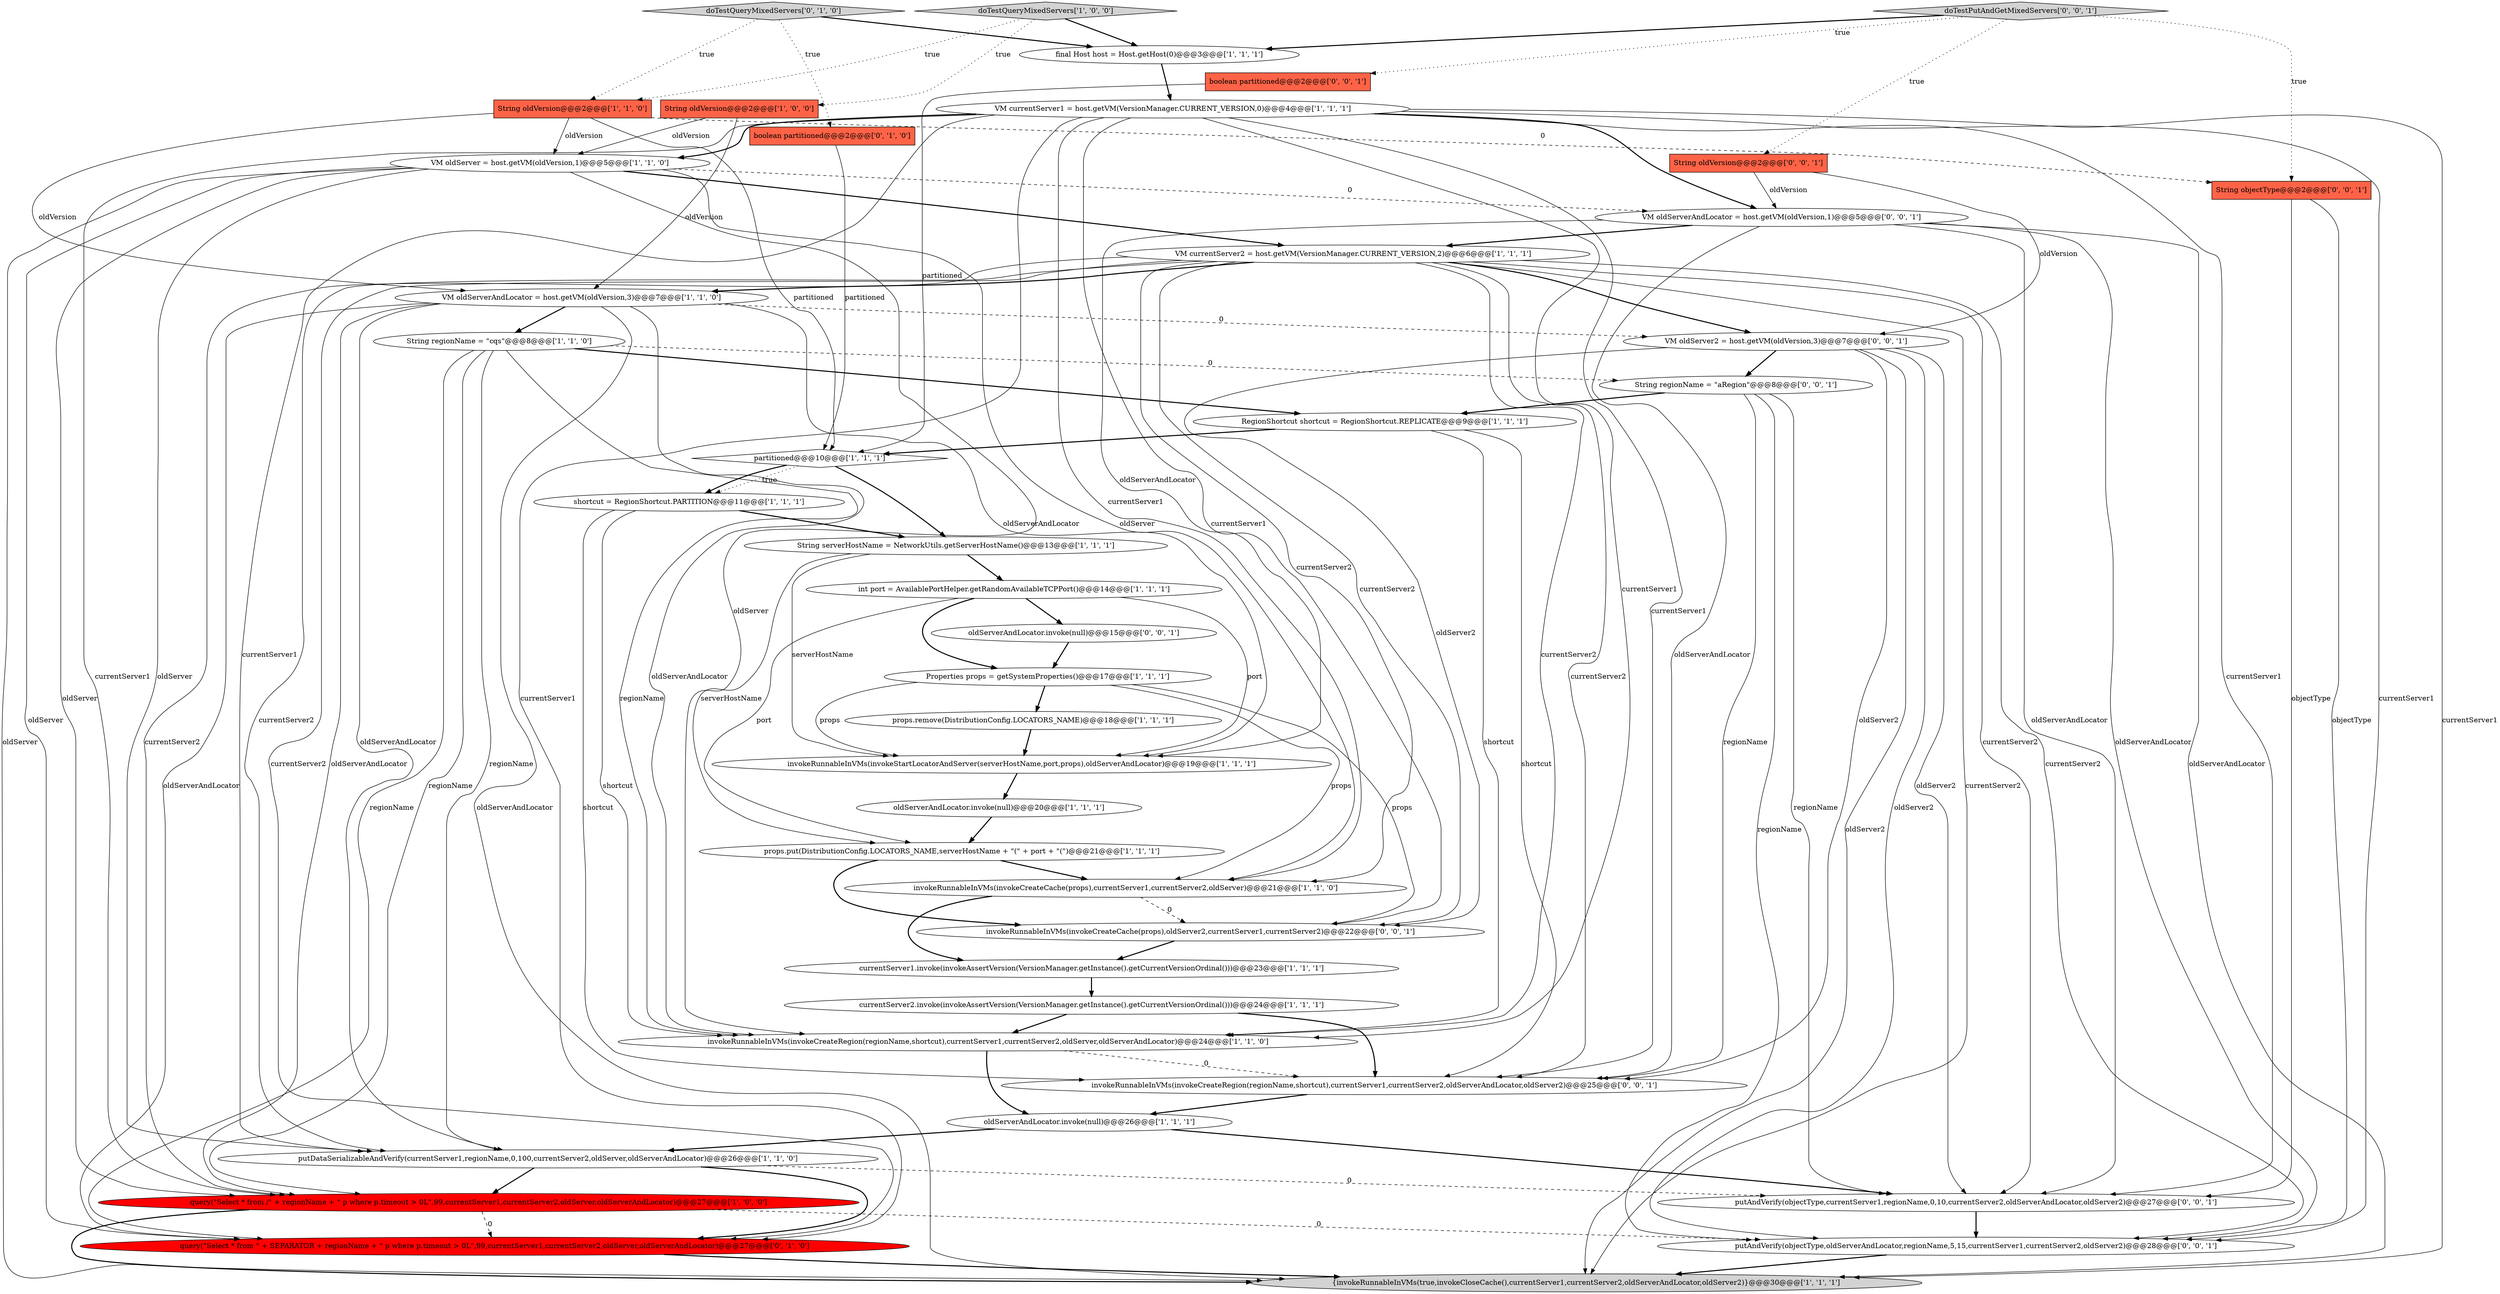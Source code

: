 digraph {
36 [style = filled, label = "boolean partitioned@@@2@@@['0', '0', '1']", fillcolor = tomato, shape = box image = "AAA0AAABBB3BBB"];
38 [style = filled, label = "putAndVerify(objectType,currentServer1,regionName,0,10,currentServer2,oldServerAndLocator,oldServer2)@@@27@@@['0', '0', '1']", fillcolor = white, shape = ellipse image = "AAA0AAABBB3BBB"];
11 [style = filled, label = "currentServer1.invoke(invokeAssertVersion(VersionManager.getInstance().getCurrentVersionOrdinal()))@@@23@@@['1', '1', '1']", fillcolor = white, shape = ellipse image = "AAA0AAABBB1BBB"];
2 [style = filled, label = "shortcut = RegionShortcut.PARTITION@@@11@@@['1', '1', '1']", fillcolor = white, shape = ellipse image = "AAA0AAABBB1BBB"];
25 [style = filled, label = "String oldVersion@@@2@@@['1', '1', '0']", fillcolor = tomato, shape = box image = "AAA0AAABBB1BBB"];
12 [style = filled, label = "invokeRunnableInVMs(invokeCreateRegion(regionName,shortcut),currentServer1,currentServer2,oldServer,oldServerAndLocator)@@@24@@@['1', '1', '0']", fillcolor = white, shape = ellipse image = "AAA0AAABBB1BBB"];
0 [style = filled, label = "Properties props = getSystemProperties()@@@17@@@['1', '1', '1']", fillcolor = white, shape = ellipse image = "AAA0AAABBB1BBB"];
1 [style = filled, label = "currentServer2.invoke(invokeAssertVersion(VersionManager.getInstance().getCurrentVersionOrdinal()))@@@24@@@['1', '1', '1']", fillcolor = white, shape = ellipse image = "AAA0AAABBB1BBB"];
14 [style = filled, label = "invokeRunnableInVMs(invokeStartLocatorAndServer(serverHostName,port,props),oldServerAndLocator)@@@19@@@['1', '1', '1']", fillcolor = white, shape = ellipse image = "AAA0AAABBB1BBB"];
23 [style = filled, label = "String serverHostName = NetworkUtils.getServerHostName()@@@13@@@['1', '1', '1']", fillcolor = white, shape = ellipse image = "AAA0AAABBB1BBB"];
21 [style = filled, label = "putDataSerializableAndVerify(currentServer1,regionName,0,100,currentServer2,oldServer,oldServerAndLocator)@@@26@@@['1', '1', '0']", fillcolor = white, shape = ellipse image = "AAA0AAABBB1BBB"];
40 [style = filled, label = "invokeRunnableInVMs(invokeCreateRegion(regionName,shortcut),currentServer1,currentServer2,oldServerAndLocator,oldServer2)@@@25@@@['0', '0', '1']", fillcolor = white, shape = ellipse image = "AAA0AAABBB3BBB"];
13 [style = filled, label = "VM oldServer = host.getVM(oldVersion,1)@@@5@@@['1', '1', '0']", fillcolor = white, shape = ellipse image = "AAA0AAABBB1BBB"];
34 [style = filled, label = "invokeRunnableInVMs(invokeCreateCache(props),oldServer2,currentServer1,currentServer2)@@@22@@@['0', '0', '1']", fillcolor = white, shape = ellipse image = "AAA0AAABBB3BBB"];
5 [style = filled, label = "VM currentServer2 = host.getVM(VersionManager.CURRENT_VERSION,2)@@@6@@@['1', '1', '1']", fillcolor = white, shape = ellipse image = "AAA0AAABBB1BBB"];
19 [style = filled, label = "query(\"Select * from /\" + regionName + \" p where p.timeout > 0L\",99,currentServer1,currentServer2,oldServer,oldServerAndLocator)@@@27@@@['1', '0', '0']", fillcolor = red, shape = ellipse image = "AAA1AAABBB1BBB"];
28 [style = filled, label = "query(\"Select * from \" + SEPARATOR + regionName + \" p where p.timeout > 0L\",99,currentServer1,currentServer2,oldServer,oldServerAndLocator)@@@27@@@['0', '1', '0']", fillcolor = red, shape = ellipse image = "AAA1AAABBB2BBB"];
31 [style = filled, label = "String regionName = \"aRegion\"@@@8@@@['0', '0', '1']", fillcolor = white, shape = ellipse image = "AAA0AAABBB3BBB"];
4 [style = filled, label = "RegionShortcut shortcut = RegionShortcut.REPLICATE@@@9@@@['1', '1', '1']", fillcolor = white, shape = ellipse image = "AAA0AAABBB1BBB"];
18 [style = filled, label = "oldServerAndLocator.invoke(null)@@@20@@@['1', '1', '1']", fillcolor = white, shape = ellipse image = "AAA0AAABBB1BBB"];
10 [style = filled, label = "String regionName = \"cqs\"@@@8@@@['1', '1', '0']", fillcolor = white, shape = ellipse image = "AAA0AAABBB1BBB"];
30 [style = filled, label = "oldServerAndLocator.invoke(null)@@@15@@@['0', '0', '1']", fillcolor = white, shape = ellipse image = "AAA0AAABBB3BBB"];
26 [style = filled, label = "props.put(DistributionConfig.LOCATORS_NAME,serverHostName + \"(\" + port + \"(\")@@@21@@@['1', '1', '1']", fillcolor = white, shape = ellipse image = "AAA0AAABBB1BBB"];
27 [style = filled, label = "boolean partitioned@@@2@@@['0', '1', '0']", fillcolor = tomato, shape = box image = "AAA0AAABBB2BBB"];
15 [style = filled, label = "{invokeRunnableInVMs(true,invokeCloseCache(),currentServer1,currentServer2,oldServerAndLocator,oldServer2)}@@@30@@@['1', '1', '1']", fillcolor = lightgray, shape = ellipse image = "AAA0AAABBB1BBB"];
20 [style = filled, label = "doTestQueryMixedServers['1', '0', '0']", fillcolor = lightgray, shape = diamond image = "AAA0AAABBB1BBB"];
9 [style = filled, label = "String oldVersion@@@2@@@['1', '0', '0']", fillcolor = tomato, shape = box image = "AAA0AAABBB1BBB"];
17 [style = filled, label = "int port = AvailablePortHelper.getRandomAvailableTCPPort()@@@14@@@['1', '1', '1']", fillcolor = white, shape = ellipse image = "AAA0AAABBB1BBB"];
33 [style = filled, label = "String oldVersion@@@2@@@['0', '0', '1']", fillcolor = tomato, shape = box image = "AAA0AAABBB3BBB"];
7 [style = filled, label = "VM oldServerAndLocator = host.getVM(oldVersion,3)@@@7@@@['1', '1', '0']", fillcolor = white, shape = ellipse image = "AAA0AAABBB1BBB"];
39 [style = filled, label = "putAndVerify(objectType,oldServerAndLocator,regionName,5,15,currentServer1,currentServer2,oldServer2)@@@28@@@['0', '0', '1']", fillcolor = white, shape = ellipse image = "AAA0AAABBB3BBB"];
35 [style = filled, label = "VM oldServer2 = host.getVM(oldVersion,3)@@@7@@@['0', '0', '1']", fillcolor = white, shape = ellipse image = "AAA0AAABBB3BBB"];
8 [style = filled, label = "partitioned@@@10@@@['1', '1', '1']", fillcolor = white, shape = diamond image = "AAA0AAABBB1BBB"];
37 [style = filled, label = "VM oldServerAndLocator = host.getVM(oldVersion,1)@@@5@@@['0', '0', '1']", fillcolor = white, shape = ellipse image = "AAA0AAABBB3BBB"];
22 [style = filled, label = "VM currentServer1 = host.getVM(VersionManager.CURRENT_VERSION,0)@@@4@@@['1', '1', '1']", fillcolor = white, shape = ellipse image = "AAA0AAABBB1BBB"];
29 [style = filled, label = "doTestQueryMixedServers['0', '1', '0']", fillcolor = lightgray, shape = diamond image = "AAA0AAABBB2BBB"];
41 [style = filled, label = "String objectType@@@2@@@['0', '0', '1']", fillcolor = tomato, shape = box image = "AAA0AAABBB3BBB"];
24 [style = filled, label = "oldServerAndLocator.invoke(null)@@@26@@@['1', '1', '1']", fillcolor = white, shape = ellipse image = "AAA0AAABBB1BBB"];
16 [style = filled, label = "props.remove(DistributionConfig.LOCATORS_NAME)@@@18@@@['1', '1', '1']", fillcolor = white, shape = ellipse image = "AAA0AAABBB1BBB"];
32 [style = filled, label = "doTestPutAndGetMixedServers['0', '0', '1']", fillcolor = lightgray, shape = diamond image = "AAA0AAABBB3BBB"];
3 [style = filled, label = "invokeRunnableInVMs(invokeCreateCache(props),currentServer1,currentServer2,oldServer)@@@21@@@['1', '1', '0']", fillcolor = white, shape = ellipse image = "AAA0AAABBB1BBB"];
6 [style = filled, label = "final Host host = Host.getHost(0)@@@3@@@['1', '1', '1']", fillcolor = white, shape = ellipse image = "AAA0AAABBB1BBB"];
25->13 [style = solid, label="oldVersion"];
23->26 [style = solid, label="serverHostName"];
5->3 [style = solid, label="currentServer2"];
6->22 [style = bold, label=""];
22->37 [style = bold, label=""];
13->19 [style = solid, label="oldServer"];
26->34 [style = bold, label=""];
4->40 [style = solid, label="shortcut"];
5->34 [style = solid, label="currentServer2"];
0->34 [style = solid, label="props"];
38->39 [style = bold, label=""];
9->7 [style = solid, label="oldVersion"];
32->6 [style = bold, label=""];
21->28 [style = bold, label=""];
37->5 [style = bold, label=""];
35->34 [style = solid, label="oldServer2"];
2->23 [style = bold, label=""];
22->38 [style = solid, label="currentServer1"];
29->6 [style = bold, label=""];
41->39 [style = solid, label="objectType"];
24->21 [style = bold, label=""];
22->15 [style = solid, label="currentServer1"];
22->19 [style = solid, label="currentServer1"];
7->35 [style = dashed, label="0"];
13->21 [style = solid, label="oldServer"];
1->12 [style = bold, label=""];
16->14 [style = bold, label=""];
4->8 [style = bold, label=""];
5->40 [style = solid, label="currentServer2"];
23->17 [style = bold, label=""];
40->24 [style = bold, label=""];
19->15 [style = bold, label=""];
19->28 [style = dashed, label="0"];
22->13 [style = bold, label=""];
22->12 [style = solid, label="currentServer1"];
35->31 [style = bold, label=""];
9->13 [style = solid, label="oldVersion"];
8->23 [style = bold, label=""];
21->19 [style = bold, label=""];
10->19 [style = solid, label="regionName"];
3->11 [style = bold, label=""];
10->31 [style = dashed, label="0"];
31->4 [style = bold, label=""];
22->21 [style = solid, label="currentServer1"];
2->40 [style = solid, label="shortcut"];
24->38 [style = bold, label=""];
17->26 [style = solid, label="port"];
32->36 [style = dotted, label="true"];
25->41 [style = dashed, label="0"];
4->12 [style = solid, label="shortcut"];
5->15 [style = solid, label="currentServer2"];
27->8 [style = solid, label="partitioned"];
5->38 [style = solid, label="currentServer2"];
3->34 [style = dashed, label="0"];
7->14 [style = solid, label="oldServerAndLocator"];
25->8 [style = solid, label="partitioned"];
10->21 [style = solid, label="regionName"];
5->19 [style = solid, label="currentServer2"];
7->19 [style = solid, label="oldServerAndLocator"];
13->15 [style = solid, label="oldServer"];
22->28 [style = solid, label="currentServer1"];
31->38 [style = solid, label="regionName"];
13->5 [style = bold, label=""];
5->7 [style = bold, label=""];
14->18 [style = bold, label=""];
22->34 [style = solid, label="currentServer1"];
36->8 [style = solid, label="partitioned"];
41->38 [style = solid, label="objectType"];
22->3 [style = solid, label="currentServer1"];
31->40 [style = solid, label="regionName"];
13->3 [style = solid, label="oldServer"];
0->16 [style = bold, label=""];
20->25 [style = dotted, label="true"];
20->9 [style = dotted, label="true"];
8->2 [style = dotted, label="true"];
26->3 [style = bold, label=""];
18->26 [style = bold, label=""];
35->39 [style = solid, label="oldServer2"];
37->40 [style = solid, label="oldServerAndLocator"];
10->12 [style = solid, label="regionName"];
21->38 [style = dashed, label="0"];
12->24 [style = bold, label=""];
7->28 [style = solid, label="oldServerAndLocator"];
32->33 [style = dotted, label="true"];
10->28 [style = solid, label="regionName"];
17->0 [style = bold, label=""];
8->2 [style = bold, label=""];
19->39 [style = dashed, label="0"];
31->39 [style = solid, label="regionName"];
35->38 [style = solid, label="oldServer2"];
35->15 [style = solid, label="oldServer2"];
30->0 [style = bold, label=""];
13->12 [style = solid, label="oldServer"];
7->12 [style = solid, label="oldServerAndLocator"];
7->21 [style = solid, label="oldServerAndLocator"];
5->39 [style = solid, label="currentServer2"];
23->14 [style = solid, label="serverHostName"];
25->7 [style = solid, label="oldVersion"];
5->35 [style = bold, label=""];
29->25 [style = dotted, label="true"];
5->28 [style = solid, label="currentServer2"];
22->40 [style = solid, label="currentServer1"];
13->37 [style = dashed, label="0"];
39->15 [style = bold, label=""];
22->39 [style = solid, label="currentServer1"];
28->15 [style = bold, label=""];
32->41 [style = dotted, label="true"];
7->10 [style = bold, label=""];
11->1 [style = bold, label=""];
0->3 [style = solid, label="props"];
1->40 [style = bold, label=""];
29->27 [style = dotted, label="true"];
37->38 [style = solid, label="oldServerAndLocator"];
17->30 [style = bold, label=""];
20->6 [style = bold, label=""];
7->15 [style = solid, label="oldServerAndLocator"];
5->12 [style = solid, label="currentServer2"];
34->11 [style = bold, label=""];
37->14 [style = solid, label="oldServerAndLocator"];
37->39 [style = solid, label="oldServerAndLocator"];
2->12 [style = solid, label="shortcut"];
17->14 [style = solid, label="port"];
13->28 [style = solid, label="oldServer"];
12->40 [style = dashed, label="0"];
10->4 [style = bold, label=""];
37->15 [style = solid, label="oldServerAndLocator"];
35->40 [style = solid, label="oldServer2"];
0->14 [style = solid, label="props"];
33->37 [style = solid, label="oldVersion"];
33->35 [style = solid, label="oldVersion"];
5->21 [style = solid, label="currentServer2"];
}
